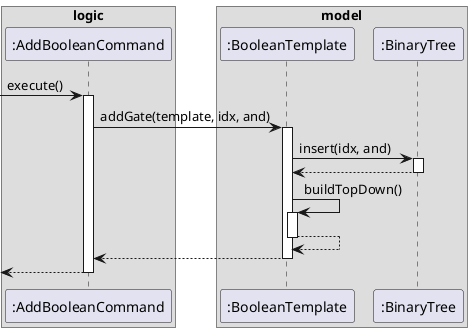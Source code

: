 @startuml

box logic
participant ":AddBooleanCommand" as Add
end box

box model
participant ":BooleanTemplate" as Bool
participant ":BinaryTree" as BT
end box

[-> Add : execute()
activate Add

Add -> Bool: addGate(template, idx, and)
activate Bool

Bool -> BT : insert(idx, and)
activate BT

BT --> Bool
deactivate BT

Bool -> Bool : buildTopDown()
activate Bool

Bool --> Bool
deactivate Bool

Bool --> Add
deactivate Bool

[<-- Add
deactivate Add
@enduml